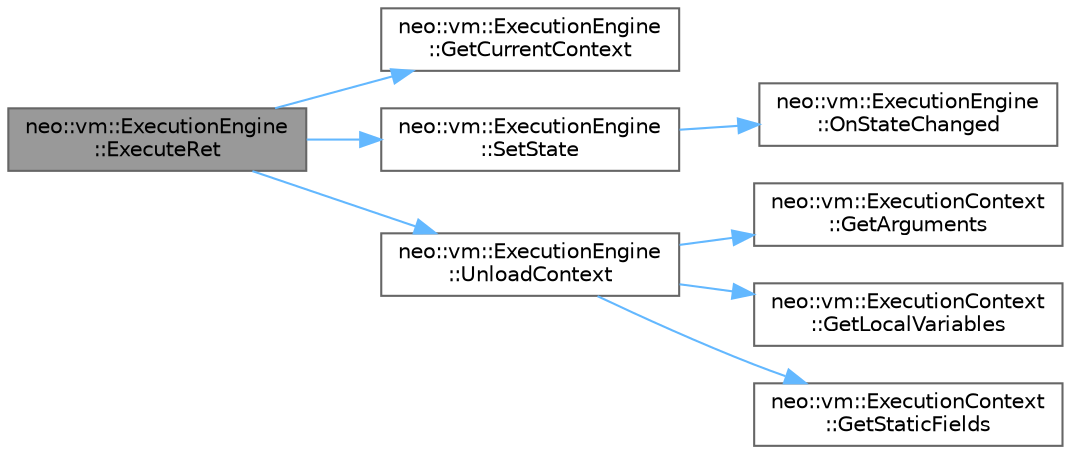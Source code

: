digraph "neo::vm::ExecutionEngine::ExecuteRet"
{
 // LATEX_PDF_SIZE
  bgcolor="transparent";
  edge [fontname=Helvetica,fontsize=10,labelfontname=Helvetica,labelfontsize=10];
  node [fontname=Helvetica,fontsize=10,shape=box,height=0.2,width=0.4];
  rankdir="LR";
  Node1 [id="Node000001",label="neo::vm::ExecutionEngine\l::ExecuteRet",height=0.2,width=0.4,color="gray40", fillcolor="grey60", style="filled", fontcolor="black",tooltip="Executes a return operation."];
  Node1 -> Node2 [id="edge1_Node000001_Node000002",color="steelblue1",style="solid",tooltip=" "];
  Node2 [id="Node000002",label="neo::vm::ExecutionEngine\l::GetCurrentContext",height=0.2,width=0.4,color="grey40", fillcolor="white", style="filled",URL="$classneo_1_1vm_1_1_execution_engine.html#a8301f5b182f15a7c9302c1b65cbf9220",tooltip="Gets the current context."];
  Node1 -> Node3 [id="edge2_Node000001_Node000003",color="steelblue1",style="solid",tooltip=" "];
  Node3 [id="Node000003",label="neo::vm::ExecutionEngine\l::SetState",height=0.2,width=0.4,color="grey40", fillcolor="white", style="filled",URL="$classneo_1_1vm_1_1_execution_engine.html#a994592a88beaec9c69b75978b7287211",tooltip="Sets the VM state."];
  Node3 -> Node4 [id="edge3_Node000003_Node000004",color="steelblue1",style="solid",tooltip=" "];
  Node4 [id="Node000004",label="neo::vm::ExecutionEngine\l::OnStateChanged",height=0.2,width=0.4,color="grey40", fillcolor="white", style="filled",URL="$classneo_1_1vm_1_1_execution_engine.html#a5a446f549aeccf031ac65e107d71659c",tooltip="Called when the state changes."];
  Node1 -> Node5 [id="edge4_Node000001_Node000005",color="steelblue1",style="solid",tooltip=" "];
  Node5 [id="Node000005",label="neo::vm::ExecutionEngine\l::UnloadContext",height=0.2,width=0.4,color="grey40", fillcolor="white", style="filled",URL="$classneo_1_1vm_1_1_execution_engine.html#aa8fe265c8b001d504fa6f63980cb36f5",tooltip="Unloads a context from the invocation stack."];
  Node5 -> Node6 [id="edge5_Node000005_Node000006",color="steelblue1",style="solid",tooltip=" "];
  Node6 [id="Node000006",label="neo::vm::ExecutionContext\l::GetArguments",height=0.2,width=0.4,color="grey40", fillcolor="white", style="filled",URL="$classneo_1_1vm_1_1_execution_context.html#a6102aa974dc646a1dfc55617c24624b3",tooltip="Gets the arguments."];
  Node5 -> Node7 [id="edge6_Node000005_Node000007",color="steelblue1",style="solid",tooltip=" "];
  Node7 [id="Node000007",label="neo::vm::ExecutionContext\l::GetLocalVariables",height=0.2,width=0.4,color="grey40", fillcolor="white", style="filled",URL="$classneo_1_1vm_1_1_execution_context.html#ac91c9a2c635b0195d4b59306ebe7e580",tooltip="Gets the local variables."];
  Node5 -> Node8 [id="edge7_Node000005_Node000008",color="steelblue1",style="solid",tooltip=" "];
  Node8 [id="Node000008",label="neo::vm::ExecutionContext\l::GetStaticFields",height=0.2,width=0.4,color="grey40", fillcolor="white", style="filled",URL="$classneo_1_1vm_1_1_execution_context.html#a54018cb5bf0d14352f5cdef23e1e6f3a",tooltip="Gets the static fields."];
}
